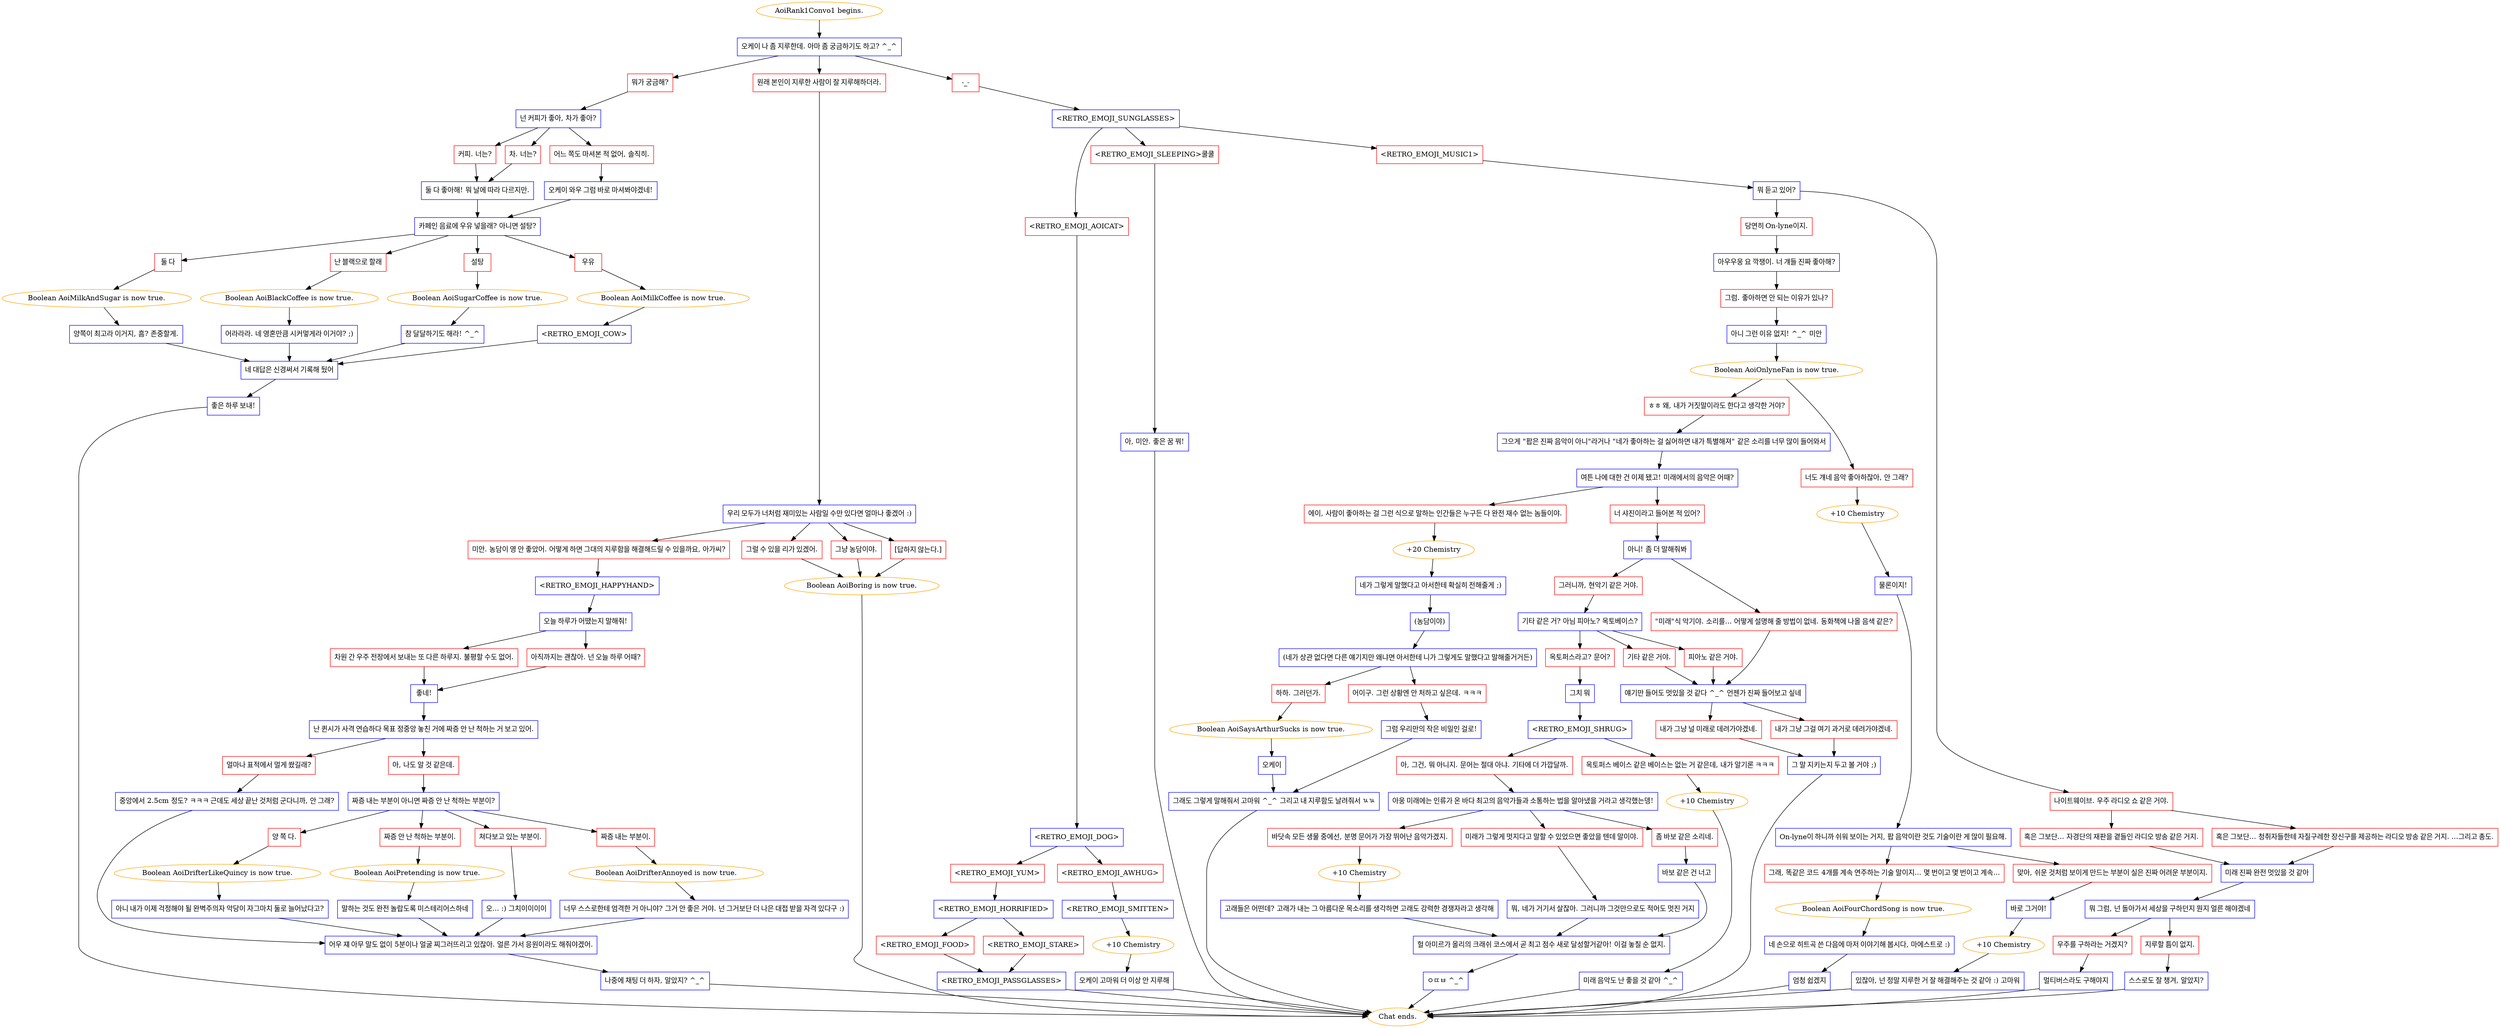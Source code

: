 digraph {
	"AoiRank1Convo1 begins." [color=orange];
		"AoiRank1Convo1 begins." -> j776310221;
	j776310221 [label="오케이 나 좀 지루한데. 아마 좀 궁금하기도 하고? ^_^",shape=box,color=blue];
		j776310221 -> j3613393700;
		j776310221 -> j2982833574;
		j776310221 -> j1239788194;
	j3613393700 [label="뭐가 궁금해?",shape=box,color=red];
		j3613393700 -> j2848250867;
	j2982833574 [label="원래 본인이 지루한 사람이 잘 지루해하더라.",shape=box,color=red];
		j2982833574 -> j403317593;
	j1239788194 [label="-_-",shape=box,color=red];
		j1239788194 -> j362087304;
	j2848250867 [label="넌 커피가 좋아, 차가 좋아?",shape=box,color=blue];
		j2848250867 -> j658595345;
		j2848250867 -> j4015539062;
		j2848250867 -> j2532317774;
	j403317593 [label="우리 모두가 너처럼 재미있는 사람일 수만 있다면 얼마나 좋겠어 :)",shape=box,color=blue];
		j403317593 -> j4016633852;
		j403317593 -> j2813615106;
		j403317593 -> j153035508;
		j403317593 -> j1252353668;
	j362087304 [label="<RETRO_EMOJI_SUNGLASSES>",shape=box,color=blue];
		j362087304 -> j4189390004;
		j362087304 -> j1284191286;
		j362087304 -> j30892118;
	j658595345 [label="커피. 너는?",shape=box,color=red];
		j658595345 -> j126191124;
	j4015539062 [label="차. 너는?",shape=box,color=red];
		j4015539062 -> j126191124;
	j2532317774 [label="어느 쪽도 마셔본 적 없어, 솔직히.",shape=box,color=red];
		j2532317774 -> j688804116;
	j4016633852 [label="미안. 농담이 영 안 좋았어. 어떻게 하면 그대의 지루함을 해결해드릴 수 있을까요, 아가씨?",shape=box,color=red];
		j4016633852 -> j4174056967;
	j2813615106 [label="그럴 수 있을 리가 있겠어.",shape=box,color=red];
		j2813615106 -> j3774960128;
	j153035508 [label="그냥 농담이야.",shape=box,color=red];
		j153035508 -> j3774960128;
	j1252353668 [label="[답하지 않는다.]",shape=box,color=red];
		j1252353668 -> j3774960128;
	j4189390004 [label="<RETRO_EMOJI_AOICAT>",shape=box,color=red];
		j4189390004 -> j2265653467;
	j1284191286 [label="<RETRO_EMOJI_SLEEPING>쿨쿨",shape=box,color=red];
		j1284191286 -> j3633692009;
	j30892118 [label="<RETRO_EMOJI_MUSIC1>",shape=box,color=red];
		j30892118 -> j994576705;
	j126191124 [label="둘 다 좋아해! 뭐 날에 따라 다르지만.",shape=box,color=blue];
		j126191124 -> j2993576091;
	j688804116 [label="오케이 와우 그럼 바로 마셔봐야겠네!",shape=box,color=blue];
		j688804116 -> j2993576091;
	j4174056967 [label="<RETRO_EMOJI_HAPPYHAND>",shape=box,color=blue];
		j4174056967 -> j3391748402;
	j3774960128 [label="Boolean AoiBoring is now true.",color=orange];
		j3774960128 -> "Chat ends.";
	j2265653467 [label="<RETRO_EMOJI_DOG>",shape=box,color=blue];
		j2265653467 -> j826158780;
		j2265653467 -> j2889875120;
	j3633692009 [label="아, 미안. 좋은 꿈 꿔!",shape=box,color=blue];
		j3633692009 -> "Chat ends.";
	j994576705 [label="뭐 듣고 있어?",shape=box,color=blue];
		j994576705 -> j1991382454;
		j994576705 -> j2514323717;
	j2993576091 [label="카페인 음료에 우유 넣을래? 아니면 설탕?",shape=box,color=blue];
		j2993576091 -> j1696232008;
		j2993576091 -> j1761521060;
		j2993576091 -> j4233210926;
		j2993576091 -> j2566831279;
	j3391748402 [label="오늘 하루가 어땠는지 말해줘!",shape=box,color=blue];
		j3391748402 -> j3299220225;
		j3391748402 -> j1188179006;
	"Chat ends." [color=orange];
	j826158780 [label="<RETRO_EMOJI_YUM>",shape=box,color=red];
		j826158780 -> j1965365248;
	j2889875120 [label="<RETRO_EMOJI_AWHUG>",shape=box,color=red];
		j2889875120 -> j3988243315;
	j1991382454 [label="당연히 On-lyne이지.",shape=box,color=red];
		j1991382454 -> j3223333926;
	j2514323717 [label="나이트웨이브. 우주 라디오 쇼 같은 거야.",shape=box,color=red];
		j2514323717 -> j3314969895;
		j2514323717 -> j3795842504;
	j1696232008 [label="둘 다",shape=box,color=red];
		j1696232008 -> j1750940637;
	j1761521060 [label="난 블랙으로 할래",shape=box,color=red];
		j1761521060 -> j2867998137;
	j4233210926 [label="설탕",shape=box,color=red];
		j4233210926 -> j4228142152;
	j2566831279 [label="우유",shape=box,color=red];
		j2566831279 -> j3073977504;
	j3299220225 [label="차원 간 우주 전장에서 보내는 또 다른 하루지. 불평할 수도 없어.",shape=box,color=red];
		j3299220225 -> j1442981998;
	j1188179006 [label="아직까지는 괜찮아. 넌 오늘 하루 어때?",shape=box,color=red];
		j1188179006 -> j1442981998;
	j1965365248 [label="<RETRO_EMOJI_HORRIFIED>",shape=box,color=blue];
		j1965365248 -> j1317376976;
		j1965365248 -> j4262695449;
	j3988243315 [label="<RETRO_EMOJI_SMITTEN>",shape=box,color=blue];
		j3988243315 -> j2243549505;
	j3223333926 [label="아우우웅 요 깍쟁이. 너 걔들 진짜 좋아해?",shape=box,color=blue];
		j3223333926 -> j3691994486;
	j3314969895 [label="혹은 그보단... 자경단의 재판을 곁들인 라디오 방송 같은 거지.",shape=box,color=red];
		j3314969895 -> j3373740445;
	j3795842504 [label="혹은 그보단... 청취자들한테 자질구레한 장신구를 제공하는 라디오 방송 같은 거지. ...그리고 총도.",shape=box,color=red];
		j3795842504 -> j3373740445;
	j1750940637 [label="Boolean AoiMilkAndSugar is now true.",color=orange];
		j1750940637 -> j608127918;
	j2867998137 [label="Boolean AoiBlackCoffee is now true.",color=orange];
		j2867998137 -> j3692402759;
	j4228142152 [label="Boolean AoiSugarCoffee is now true.",color=orange];
		j4228142152 -> j3710870251;
	j3073977504 [label="Boolean AoiMilkCoffee is now true.",color=orange];
		j3073977504 -> j833477614;
	j1442981998 [label="좋네!",shape=box,color=blue];
		j1442981998 -> j2280705016;
	j1317376976 [label="<RETRO_EMOJI_FOOD>",shape=box,color=red];
		j1317376976 -> j3464171481;
	j4262695449 [label="<RETRO_EMOJI_STARE>",shape=box,color=red];
		j4262695449 -> j3464171481;
	j2243549505 [label="+10 Chemistry",color=orange];
		j2243549505 -> j3441347438;
	j3691994486 [label="그럼. 좋아하면 안 되는 이유가 있나?",shape=box,color=red];
		j3691994486 -> j2400595450;
	j3373740445 [label="미래 진짜 완전 멋있을 것 같아",shape=box,color=blue];
		j3373740445 -> j4244525172;
	j608127918 [label="양쪽이 최고라 이거지, 흠? 존중할게.",shape=box,color=blue];
		j608127918 -> j769390662;
	j3692402759 [label="어라라라. 네 영혼만큼 시커멓게라 이거야? ;)",shape=box,color=blue];
		j3692402759 -> j769390662;
	j3710870251 [label="참 달달하기도 해라! ^_^",shape=box,color=blue];
		j3710870251 -> j769390662;
	j833477614 [label="<RETRO_EMOJI_COW>",shape=box,color=blue];
		j833477614 -> j769390662;
	j2280705016 [label="난 퀸시가 사격 연습하다 목표 정중앙 놓친 거에 짜증 안 난 척하는 거 보고 있어.",shape=box,color=blue];
		j2280705016 -> j531477295;
		j2280705016 -> j3564203662;
	j3464171481 [label="<RETRO_EMOJI_PASSGLASSES>",shape=box,color=blue];
		j3464171481 -> "Chat ends.";
	j3441347438 [label="오케이 고마워 더 이상 안 지루해",shape=box,color=blue];
		j3441347438 -> "Chat ends.";
	j2400595450 [label="아니 그런 이유 없지! ^_^ 미안",shape=box,color=blue];
		j2400595450 -> j1089824813;
	j4244525172 [label="뭐 그럼, 넌 돌아가서 세상을 구하던지 뭔지 얼른 해야겠네",shape=box,color=blue];
		j4244525172 -> j3035228393;
		j4244525172 -> j2059220885;
	j769390662 [label="네 대답은 신경써서 기록해 뒀어",shape=box,color=blue];
		j769390662 -> j1549369387;
	j531477295 [label="얼마나 표적에서 멀게 쐈길래?",shape=box,color=red];
		j531477295 -> j1647792999;
	j3564203662 [label="아, 나도 알 것 같은데.",shape=box,color=red];
		j3564203662 -> j3714048166;
	j1089824813 [label="Boolean AoiOnlyneFan is now true.",color=orange];
		j1089824813 -> j409446584;
		j1089824813 -> j784290004;
	j3035228393 [label="우주를 구하라는 거겠지?",shape=box,color=red];
		j3035228393 -> j2158932041;
	j2059220885 [label="지루할 틈이 없지.",shape=box,color=red];
		j2059220885 -> j3897651673;
	j1549369387 [label="좋은 하루 보내!",shape=box,color=blue];
		j1549369387 -> "Chat ends.";
	j1647792999 [label="중앙에서 2.5cm 정도? ㅋㅋㅋ 근데도 세상 끝난 것처럼 군다니까, 안 그래?",shape=box,color=blue];
		j1647792999 -> j3387471364;
	j3714048166 [label="짜증 내는 부분이 아니면 짜증 안 난 척하는 부분이?",shape=box,color=blue];
		j3714048166 -> j2476906243;
		j3714048166 -> j4215683400;
		j3714048166 -> j4159570913;
		j3714048166 -> j3404615300;
	j409446584 [label="ㅎㅎ 왜, 내가 거짓말이라도 한다고 생각한 거야?",shape=box,color=red];
		j409446584 -> j155461245;
	j784290004 [label="너도 걔네 음악 좋아하잖아, 안 그래?",shape=box,color=red];
		j784290004 -> j2656588841;
	j2158932041 [label="멀티버스라도 구해야지",shape=box,color=blue];
		j2158932041 -> "Chat ends.";
	j3897651673 [label="스스로도 잘 챙겨, 알았지?",shape=box,color=blue];
		j3897651673 -> "Chat ends.";
	j3387471364 [label="어우 쟤 아무 말도 없이 5분이나 얼굴 찌그러뜨리고 있잖아. 얼른 가서 응원이라도 해줘야겠어.",shape=box,color=blue];
		j3387471364 -> j113836661;
	j2476906243 [label="양 쪽 다.",shape=box,color=red];
		j2476906243 -> j752553683;
	j4215683400 [label="짜증 안 난 척하는 부분이.",shape=box,color=red];
		j4215683400 -> j870417761;
	j4159570913 [label="쳐다보고 있는 부분이.",shape=box,color=red];
		j4159570913 -> j2648540602;
	j3404615300 [label="짜증 내는 부분이.",shape=box,color=red];
		j3404615300 -> j3220640678;
	j155461245 [label="그으게 \"팝은 진짜 음악이 아니\"라거나 \"네가 좋아하는 걸 싫어하면 내가 특별해져\" 같은 소리를 너무 많이 들어와서",shape=box,color=blue];
		j155461245 -> j937143753;
	j2656588841 [label="+10 Chemistry",color=orange];
		j2656588841 -> j3183824515;
	j113836661 [label="나중에 채팅 더 하자, 알았지? ^_^",shape=box,color=blue];
		j113836661 -> "Chat ends.";
	j752553683 [label="Boolean AoiDrifterLikeQuincy is now true.",color=orange];
		j752553683 -> j4181657653;
	j870417761 [label="Boolean AoiPretending is now true.",color=orange];
		j870417761 -> j628515173;
	j2648540602 [label="오... :) 그치이이이이",shape=box,color=blue];
		j2648540602 -> j3387471364;
	j3220640678 [label="Boolean AoiDrifterAnnoyed is now true.",color=orange];
		j3220640678 -> j2270593280;
	j937143753 [label="여튼 나에 대한 건 이제 됐고! 미래에서의 음악은 어때?",shape=box,color=blue];
		j937143753 -> j237128913;
		j937143753 -> j2783339979;
	j3183824515 [label="물론이지!",shape=box,color=blue];
		j3183824515 -> j1952119938;
	j4181657653 [label="아니 내가 이제 걱정해야 될 완벽주의자 악당이 자그마치 둘로 늘어났다고?",shape=box,color=blue];
		j4181657653 -> j3387471364;
	j628515173 [label="말하는 것도 완전 놀랍도록 미스테리어스하네",shape=box,color=blue];
		j628515173 -> j3387471364;
	j2270593280 [label="너무 스스로한테 엄격한 거 아니야? 그거 안 좋은 거야. 넌 그거보단 더 나은 대접 받을 자격 있다구 :)",shape=box,color=blue];
		j2270593280 -> j3387471364;
	j237128913 [label="에이, 사람이 좋아하는 걸 그런 식으로 말하는 인간들은 누구든 다 완전 재수 없는 놈들이야.",shape=box,color=red];
		j237128913 -> j961396016;
	j2783339979 [label="너 샤진이라고 들어본 적 있어?",shape=box,color=red];
		j2783339979 -> j3126959843;
	j1952119938 [label="On-lyne이 하니까 쉬워 보이는 거지, 팝 음악이란 것도 기술이란 게 많이 필요해.",shape=box,color=blue];
		j1952119938 -> j938537077;
		j1952119938 -> j2485979087;
	j961396016 [label="+20 Chemistry",color=orange];
		j961396016 -> j1404855514;
	j3126959843 [label="아니! 좀 더 말해줘봐",shape=box,color=blue];
		j3126959843 -> j1499919635;
		j3126959843 -> j1116324106;
	j938537077 [label="그래, 똑같은 코드 4개를 계속 연주하는 기술 말이지... 몇 번이고 몇 번이고 계속...",shape=box,color=red];
		j938537077 -> j479927709;
	j2485979087 [label="맞아, 쉬운 것처럼 보이게 만드는 부분이 실은 진짜 어려운 부분이지.",shape=box,color=red];
		j2485979087 -> j1921844862;
	j1404855514 [label="네가 그렇게 말했다고 아서한테 확실히 전해줄게 ;)",shape=box,color=blue];
		j1404855514 -> j1025749314;
	j1499919635 [label="그러니까, 현악기 같은 거야.",shape=box,color=red];
		j1499919635 -> j3131701856;
	j1116324106 [label="\"미래\"식 악기야. 소리를... 어떻게 설명해 줄 방법이 없네. 동화책에 나올 음색 같은?",shape=box,color=red];
		j1116324106 -> j1092777024;
	j479927709 [label="Boolean AoiFourChordSong is now true.",color=orange];
		j479927709 -> j534816647;
	j1921844862 [label="바로 그거야!",shape=box,color=blue];
		j1921844862 -> j1519883398;
	j1025749314 [label="(농담이야)",shape=box,color=blue];
		j1025749314 -> j2427987418;
	j3131701856 [label="기타 같은 거? 아님 피아노? 옥토베이스?",shape=box,color=blue];
		j3131701856 -> j1742155555;
		j3131701856 -> j4059614417;
		j3131701856 -> j3333251000;
	j1092777024 [label="얘기만 들어도 멋있을 것 같다 ^_^ 언젠가 진짜 들어보고 싶네",shape=box,color=blue];
		j1092777024 -> j760743446;
		j1092777024 -> j136764774;
	j534816647 [label="네 손으로 히트곡 쓴 다음에 마저 이야기해 봅시다, 마에스트로 :)",shape=box,color=blue];
		j534816647 -> j2888629312;
	j1519883398 [label="+10 Chemistry",color=orange];
		j1519883398 -> j2101817860;
	j2427987418 [label="(네가 상관 없다면 다른 얘기지만 왜냐면 아서한테 니가 그렇게도 말했다고 말해줄거거든)",shape=box,color=blue];
		j2427987418 -> j2882357654;
		j2427987418 -> j1496991920;
	j1742155555 [label="옥토퍼스라고? 문어?",shape=box,color=red];
		j1742155555 -> j691049856;
	j4059614417 [label="기타 같은 거야.",shape=box,color=red];
		j4059614417 -> j1092777024;
	j3333251000 [label="피아노 같은 거야.",shape=box,color=red];
		j3333251000 -> j1092777024;
	j760743446 [label="내가 그냥 널 미래로 데려가야겠네.",shape=box,color=red];
		j760743446 -> j3439621135;
	j136764774 [label="내가 그냥 그걸 여기 과거로 데려가야겠네.",shape=box,color=red];
		j136764774 -> j3439621135;
	j2888629312 [label="엄청 쉽겠지",shape=box,color=blue];
		j2888629312 -> "Chat ends.";
	j2101817860 [label="있잖아, 넌 정말 지루한 거 잘 해결해주는 것 같아 :) 고마워",shape=box,color=blue];
		j2101817860 -> "Chat ends.";
	j2882357654 [label="하하. 그러던가.",shape=box,color=red];
		j2882357654 -> j1191404218;
	j1496991920 [label="어이구. 그런 상황엔 안 처하고 싶은데. ㅋㅋㅋ",shape=box,color=red];
		j1496991920 -> j3443524949;
	j691049856 [label="그치 뭐",shape=box,color=blue];
		j691049856 -> j1093472439;
	j3439621135 [label="그 말 지키는지 두고 볼 거야 ;)",shape=box,color=blue];
		j3439621135 -> "Chat ends.";
	j1191404218 [label="Boolean AoiSaysArthurSucks is now true.",color=orange];
		j1191404218 -> j2397457252;
	j3443524949 [label="그럼 우리만의 작은 비밀인 걸로!",shape=box,color=blue];
		j3443524949 -> j3243585098;
	j1093472439 [label="<RETRO_EMOJI_SHRUG>",shape=box,color=blue];
		j1093472439 -> j384163052;
		j1093472439 -> j3060875881;
	j2397457252 [label="오케이",shape=box,color=blue];
		j2397457252 -> j3243585098;
	j3243585098 [label="그래도 그렇게 말해줘서 고마워 ^_^ 그리고 내 지루함도 날려줘서 ㄳㄳ",shape=box,color=blue];
		j3243585098 -> "Chat ends.";
	j384163052 [label="아, 그건, 뭐 아니지. 문어는 절대 아냐. 기타에 더 가깝달까.",shape=box,color=red];
		j384163052 -> j1054027839;
	j3060875881 [label="옥토퍼스 베이스 같은 베이스는 없는 거 같은데, 내가 알기론 ㅋㅋㅋ",shape=box,color=red];
		j3060875881 -> j2856720737;
	j1054027839 [label="아웅 미래에는 인류가 온 바다 최고의 음악가들과 소통하는 법을 알아냈을 거라고 생각했는뎅!",shape=box,color=blue];
		j1054027839 -> j2110451649;
		j1054027839 -> j744838921;
		j1054027839 -> j1504887422;
	j2856720737 [label="+10 Chemistry",color=orange];
		j2856720737 -> j3447417900;
	j2110451649 [label="바닷속 모든 생물 중에선, 분명 문어가 가장 뛰어난 음악가겠지.",shape=box,color=red];
		j2110451649 -> j2226768076;
	j744838921 [label="미래가 그렇게 멋지다고 말할 수 있었으면 좋았을 텐데 말이야.",shape=box,color=red];
		j744838921 -> j3482992512;
	j1504887422 [label="좀 바보 같은 소리네.",shape=box,color=red];
		j1504887422 -> j1171506254;
	j3447417900 [label="미래 음악도 난 좋을 것 같아 ^_^",shape=box,color=blue];
		j3447417900 -> "Chat ends.";
	j2226768076 [label="+10 Chemistry",color=orange];
		j2226768076 -> j1894834058;
	j3482992512 [label="뭐, 네가 거기서 살잖아. 그러니까 그것만으로도 적어도 멋진 거지",shape=box,color=blue];
		j3482992512 -> j543886908;
	j1171506254 [label="바보 같은 건 너고",shape=box,color=blue];
		j1171506254 -> j543886908;
	j1894834058 [label="고래들은 어떤데? 고래가 내는 그 아름다운 목소리를 생각하면 고래도 강력한 경쟁자라고 생각해",shape=box,color=blue];
		j1894834058 -> j543886908;
	j543886908 [label="헐 아미르가 올리의 크래쉬 코스에서 곧 최고 점수 새로 달성할거같아! 이걸 놓칠 순 없지.",shape=box,color=blue];
		j543886908 -> j2808523178;
	j2808523178 [label="ㅇㄸㅂ ^_^",shape=box,color=blue];
		j2808523178 -> "Chat ends.";
}